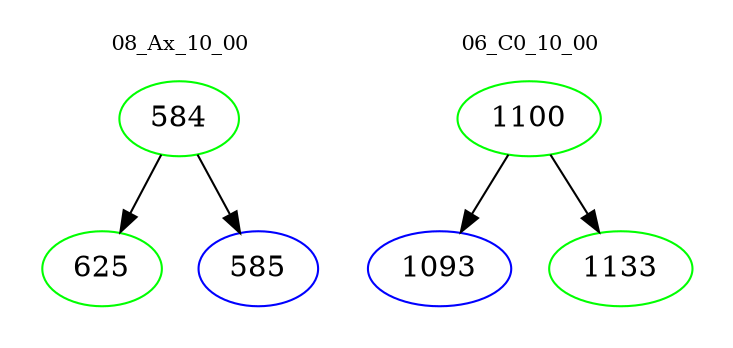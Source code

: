 digraph{
subgraph cluster_0 {
color = white
label = "08_Ax_10_00";
fontsize=10;
T0_584 [label="584", color="green"]
T0_584 -> T0_625 [color="black"]
T0_625 [label="625", color="green"]
T0_584 -> T0_585 [color="black"]
T0_585 [label="585", color="blue"]
}
subgraph cluster_1 {
color = white
label = "06_C0_10_00";
fontsize=10;
T1_1100 [label="1100", color="green"]
T1_1100 -> T1_1093 [color="black"]
T1_1093 [label="1093", color="blue"]
T1_1100 -> T1_1133 [color="black"]
T1_1133 [label="1133", color="green"]
}
}
